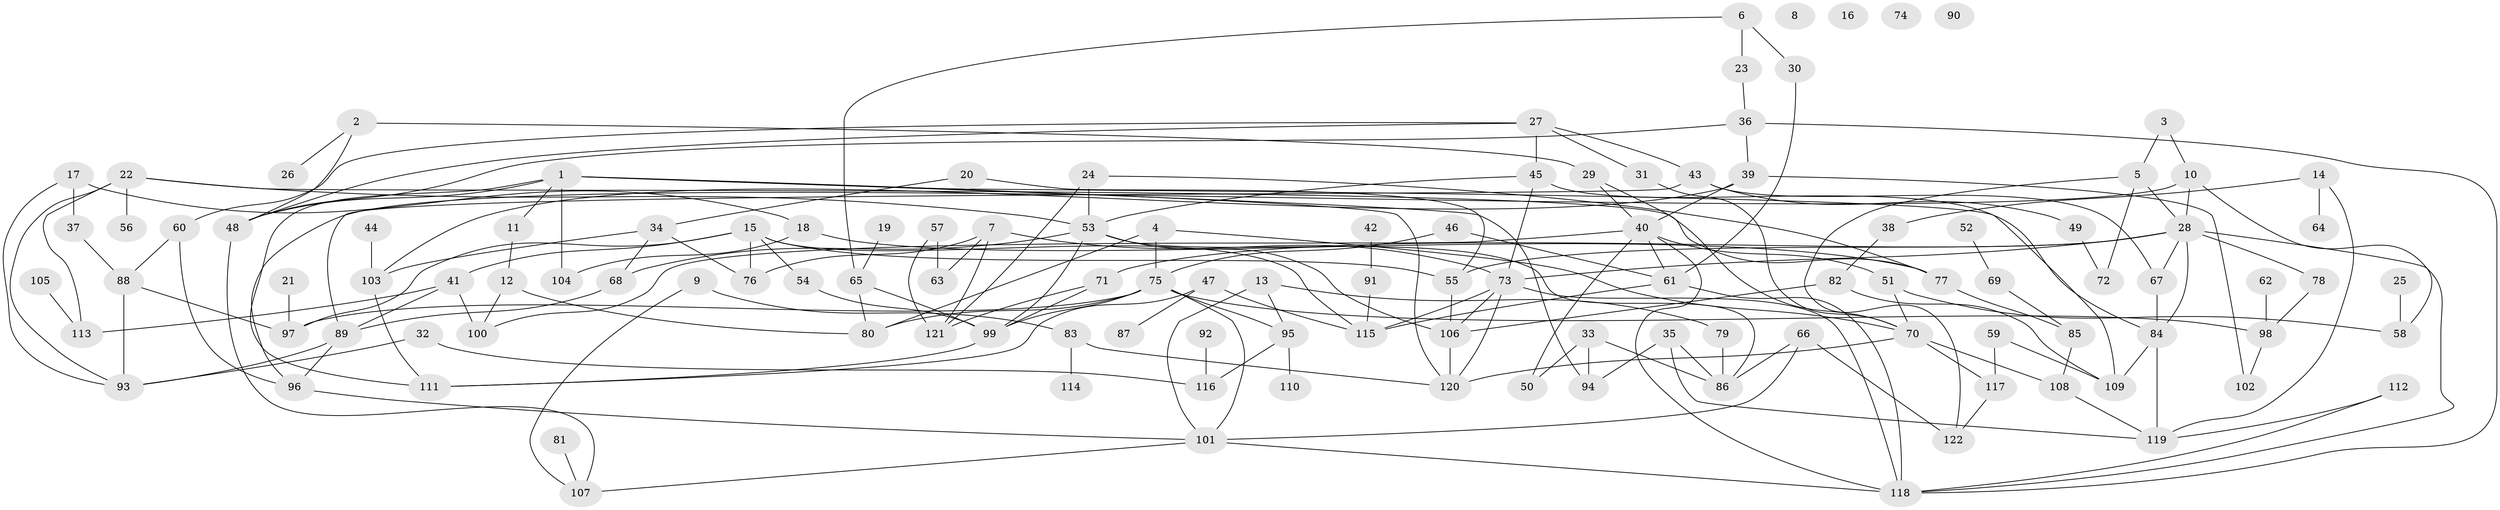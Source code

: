// Generated by graph-tools (version 1.1) at 2025/49/03/09/25 03:49:13]
// undirected, 122 vertices, 194 edges
graph export_dot {
graph [start="1"]
  node [color=gray90,style=filled];
  1;
  2;
  3;
  4;
  5;
  6;
  7;
  8;
  9;
  10;
  11;
  12;
  13;
  14;
  15;
  16;
  17;
  18;
  19;
  20;
  21;
  22;
  23;
  24;
  25;
  26;
  27;
  28;
  29;
  30;
  31;
  32;
  33;
  34;
  35;
  36;
  37;
  38;
  39;
  40;
  41;
  42;
  43;
  44;
  45;
  46;
  47;
  48;
  49;
  50;
  51;
  52;
  53;
  54;
  55;
  56;
  57;
  58;
  59;
  60;
  61;
  62;
  63;
  64;
  65;
  66;
  67;
  68;
  69;
  70;
  71;
  72;
  73;
  74;
  75;
  76;
  77;
  78;
  79;
  80;
  81;
  82;
  83;
  84;
  85;
  86;
  87;
  88;
  89;
  90;
  91;
  92;
  93;
  94;
  95;
  96;
  97;
  98;
  99;
  100;
  101;
  102;
  103;
  104;
  105;
  106;
  107;
  108;
  109;
  110;
  111;
  112;
  113;
  114;
  115;
  116;
  117;
  118;
  119;
  120;
  121;
  122;
  1 -- 11;
  1 -- 48;
  1 -- 84;
  1 -- 94;
  1 -- 104;
  1 -- 111;
  1 -- 120;
  2 -- 26;
  2 -- 29;
  2 -- 48;
  3 -- 5;
  3 -- 10;
  4 -- 70;
  4 -- 75;
  4 -- 80;
  5 -- 28;
  5 -- 72;
  5 -- 122;
  6 -- 23;
  6 -- 30;
  6 -- 65;
  7 -- 63;
  7 -- 73;
  7 -- 76;
  7 -- 121;
  9 -- 83;
  9 -- 107;
  10 -- 28;
  10 -- 58;
  10 -- 96;
  11 -- 12;
  12 -- 80;
  12 -- 100;
  13 -- 79;
  13 -- 95;
  13 -- 101;
  14 -- 38;
  14 -- 64;
  14 -- 119;
  15 -- 41;
  15 -- 54;
  15 -- 55;
  15 -- 76;
  15 -- 97;
  15 -- 115;
  17 -- 18;
  17 -- 37;
  17 -- 93;
  18 -- 77;
  18 -- 104;
  19 -- 65;
  20 -- 34;
  20 -- 55;
  21 -- 97;
  22 -- 53;
  22 -- 56;
  22 -- 77;
  22 -- 93;
  22 -- 113;
  23 -- 36;
  24 -- 53;
  24 -- 77;
  24 -- 121;
  25 -- 58;
  27 -- 31;
  27 -- 43;
  27 -- 45;
  27 -- 48;
  27 -- 60;
  28 -- 55;
  28 -- 67;
  28 -- 71;
  28 -- 73;
  28 -- 78;
  28 -- 84;
  28 -- 118;
  29 -- 40;
  29 -- 70;
  30 -- 61;
  31 -- 70;
  32 -- 93;
  32 -- 116;
  33 -- 50;
  33 -- 86;
  33 -- 94;
  34 -- 68;
  34 -- 76;
  34 -- 103;
  35 -- 86;
  35 -- 94;
  35 -- 119;
  36 -- 39;
  36 -- 48;
  36 -- 118;
  37 -- 88;
  38 -- 82;
  39 -- 40;
  39 -- 102;
  39 -- 103;
  40 -- 50;
  40 -- 51;
  40 -- 61;
  40 -- 100;
  40 -- 118;
  41 -- 89;
  41 -- 100;
  41 -- 113;
  42 -- 91;
  43 -- 49;
  43 -- 67;
  43 -- 89;
  44 -- 103;
  45 -- 53;
  45 -- 73;
  45 -- 109;
  46 -- 61;
  46 -- 75;
  47 -- 87;
  47 -- 111;
  47 -- 115;
  48 -- 107;
  49 -- 72;
  51 -- 58;
  51 -- 70;
  52 -- 69;
  53 -- 68;
  53 -- 86;
  53 -- 99;
  53 -- 106;
  54 -- 99;
  55 -- 106;
  57 -- 63;
  57 -- 121;
  59 -- 109;
  59 -- 117;
  60 -- 88;
  60 -- 96;
  61 -- 115;
  61 -- 118;
  62 -- 98;
  65 -- 80;
  65 -- 99;
  66 -- 86;
  66 -- 101;
  66 -- 122;
  67 -- 84;
  68 -- 89;
  69 -- 85;
  70 -- 108;
  70 -- 117;
  70 -- 120;
  71 -- 99;
  71 -- 121;
  73 -- 106;
  73 -- 115;
  73 -- 118;
  73 -- 120;
  75 -- 80;
  75 -- 95;
  75 -- 97;
  75 -- 98;
  75 -- 99;
  75 -- 101;
  77 -- 85;
  78 -- 98;
  79 -- 86;
  81 -- 107;
  82 -- 106;
  82 -- 109;
  83 -- 114;
  83 -- 120;
  84 -- 109;
  84 -- 119;
  85 -- 108;
  88 -- 93;
  88 -- 97;
  89 -- 93;
  89 -- 96;
  91 -- 115;
  92 -- 116;
  95 -- 110;
  95 -- 116;
  96 -- 101;
  98 -- 102;
  99 -- 111;
  101 -- 107;
  101 -- 118;
  103 -- 111;
  105 -- 113;
  106 -- 120;
  108 -- 119;
  112 -- 118;
  112 -- 119;
  117 -- 122;
}
